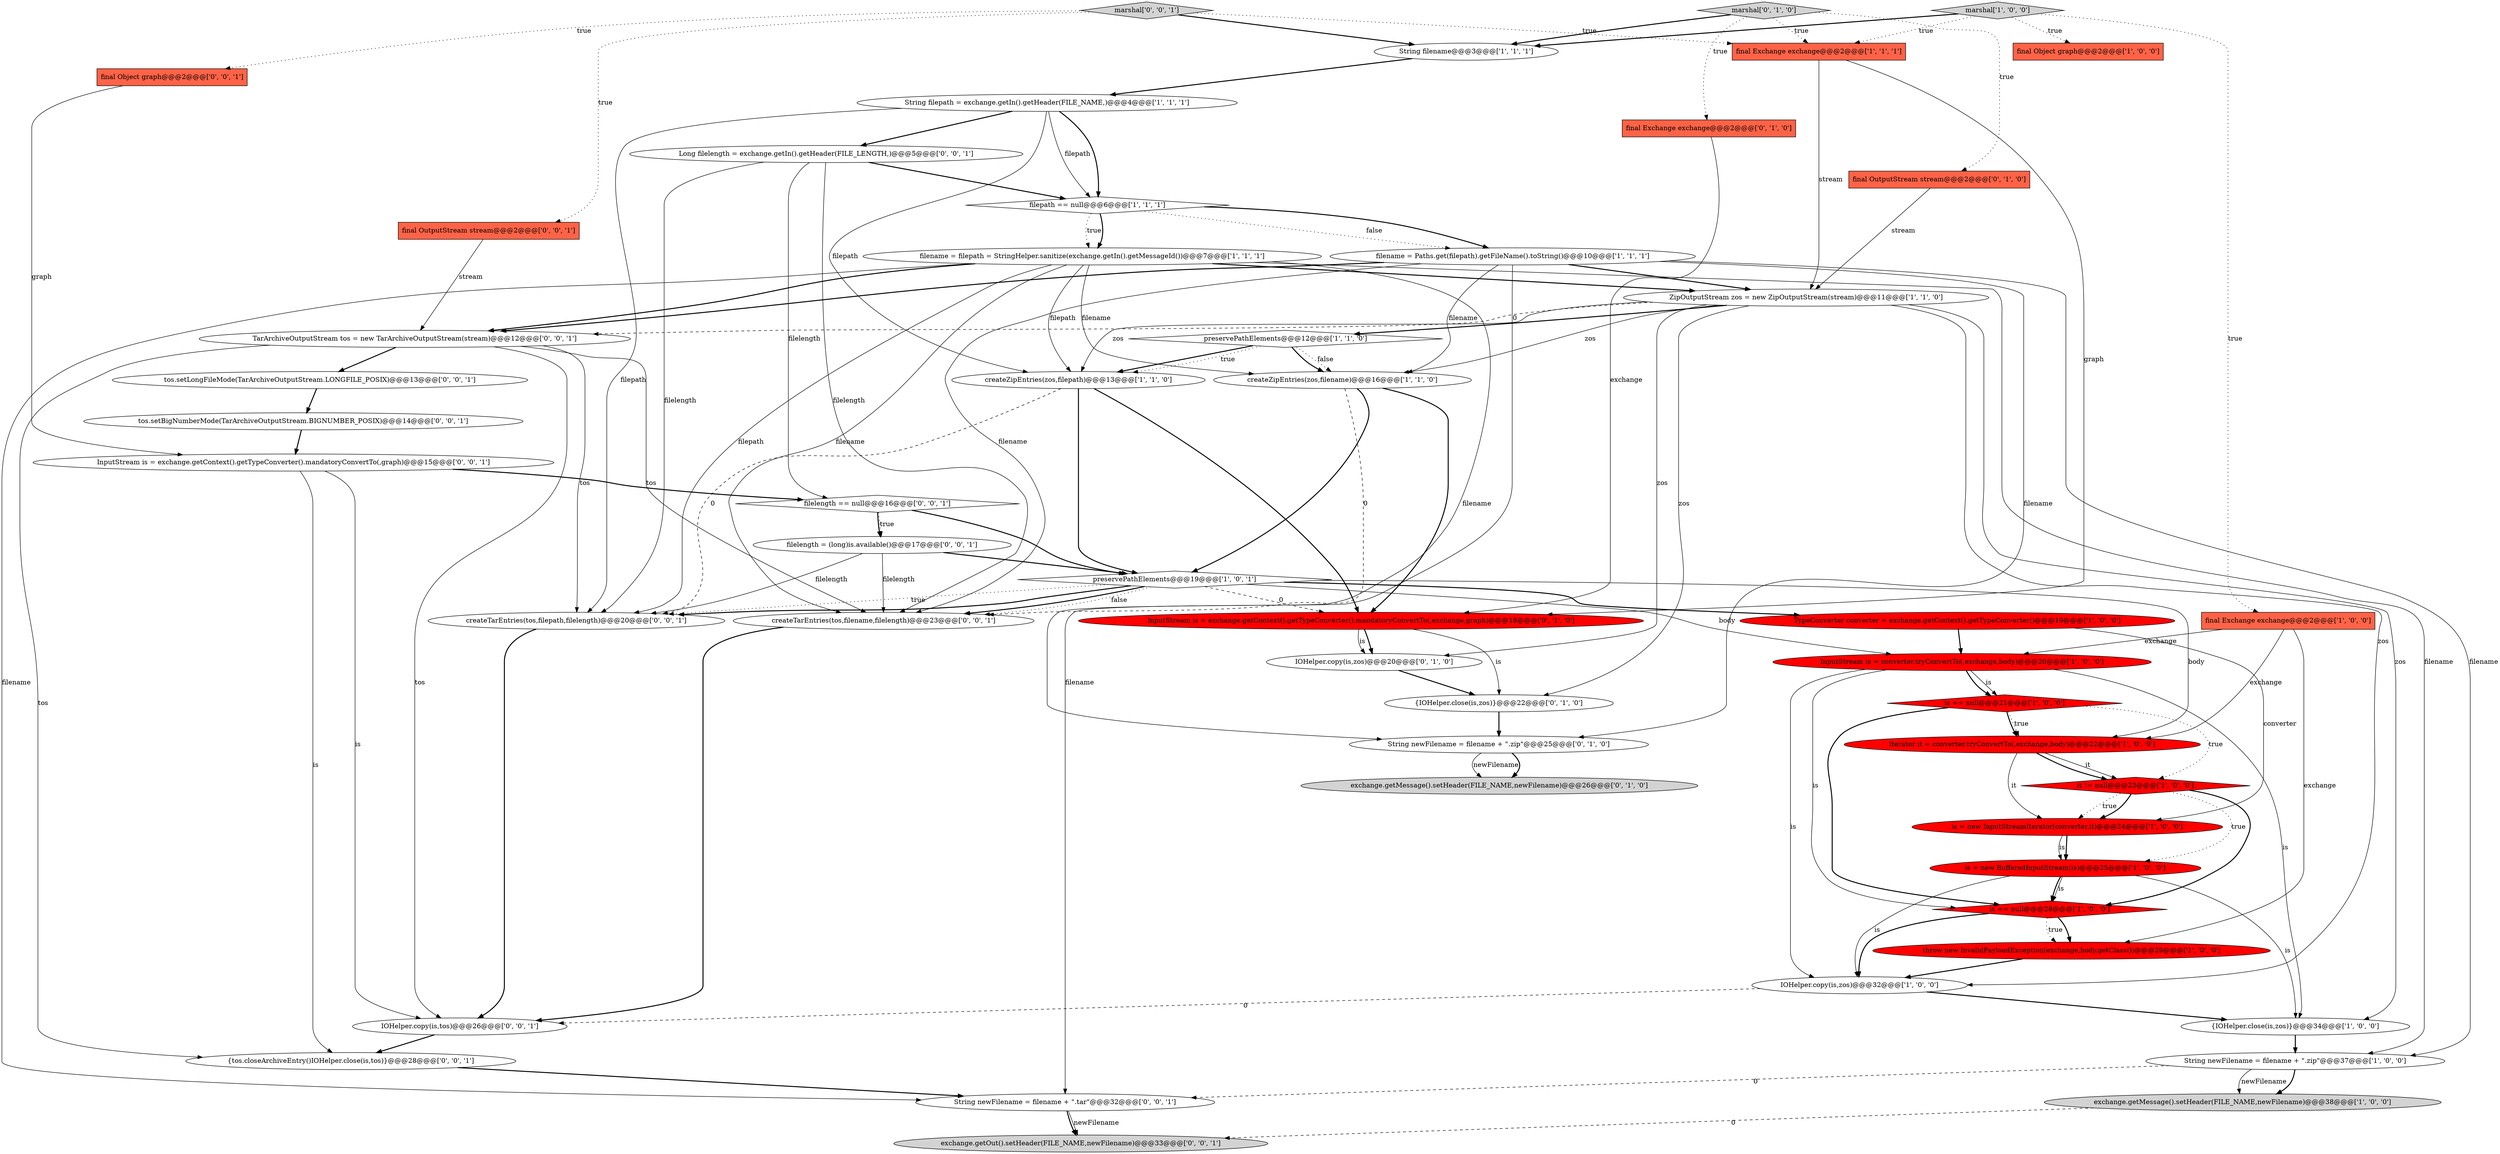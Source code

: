 digraph {
40 [style = filled, label = "{tos.closeArchiveEntry()IOHelper.close(is,tos)}@@@28@@@['0', '0', '1']", fillcolor = white, shape = ellipse image = "AAA0AAABBB3BBB"];
23 [style = filled, label = "filepath == null@@@6@@@['1', '1', '1']", fillcolor = white, shape = diamond image = "AAA0AAABBB1BBB"];
41 [style = filled, label = "String newFilename = filename + \".tar\"@@@32@@@['0', '0', '1']", fillcolor = white, shape = ellipse image = "AAA0AAABBB3BBB"];
13 [style = filled, label = "ZipOutputStream zos = new ZipOutputStream(stream)@@@11@@@['1', '1', '0']", fillcolor = white, shape = ellipse image = "AAA0AAABBB1BBB"];
35 [style = filled, label = "filelength = (long)is.available()@@@17@@@['0', '0', '1']", fillcolor = white, shape = ellipse image = "AAA0AAABBB3BBB"];
17 [style = filled, label = "final Exchange exchange@@@2@@@['1', '1', '1']", fillcolor = tomato, shape = box image = "AAA0AAABBB1BBB"];
32 [style = filled, label = "String newFilename = filename + \".zip\"@@@25@@@['0', '1', '0']", fillcolor = white, shape = ellipse image = "AAA0AAABBB2BBB"];
39 [style = filled, label = "final OutputStream stream@@@2@@@['0', '0', '1']", fillcolor = tomato, shape = box image = "AAA0AAABBB3BBB"];
1 [style = filled, label = "it != null@@@23@@@['1', '0', '0']", fillcolor = red, shape = diamond image = "AAA1AAABBB1BBB"];
47 [style = filled, label = "TarArchiveOutputStream tos = new TarArchiveOutputStream(stream)@@@12@@@['0', '0', '1']", fillcolor = white, shape = ellipse image = "AAA0AAABBB3BBB"];
27 [style = filled, label = "InputStream is = exchange.getContext().getTypeConverter().mandatoryConvertTo(,exchange,graph)@@@18@@@['0', '1', '0']", fillcolor = red, shape = ellipse image = "AAA1AAABBB2BBB"];
42 [style = filled, label = "filelength == null@@@16@@@['0', '0', '1']", fillcolor = white, shape = diamond image = "AAA0AAABBB3BBB"];
16 [style = filled, label = "filename = Paths.get(filepath).getFileName().toString()@@@10@@@['1', '1', '1']", fillcolor = white, shape = ellipse image = "AAA0AAABBB1BBB"];
5 [style = filled, label = "final Exchange exchange@@@2@@@['1', '0', '0']", fillcolor = tomato, shape = box image = "AAA0AAABBB1BBB"];
8 [style = filled, label = "throw new InvalidPayloadException(exchange,body.getClass())@@@29@@@['1', '0', '0']", fillcolor = red, shape = ellipse image = "AAA1AAABBB1BBB"];
9 [style = filled, label = "is = new BufferedInputStream(is)@@@25@@@['1', '0', '0']", fillcolor = red, shape = ellipse image = "AAA1AAABBB1BBB"];
24 [style = filled, label = "is = new InputStreamIterator(converter,it)@@@24@@@['1', '0', '0']", fillcolor = red, shape = ellipse image = "AAA1AAABBB1BBB"];
38 [style = filled, label = "marshal['0', '0', '1']", fillcolor = lightgray, shape = diamond image = "AAA0AAABBB3BBB"];
50 [style = filled, label = "IOHelper.copy(is,tos)@@@26@@@['0', '0', '1']", fillcolor = white, shape = ellipse image = "AAA0AAABBB3BBB"];
46 [style = filled, label = "createTarEntries(tos,filepath,filelength)@@@20@@@['0', '0', '1']", fillcolor = white, shape = ellipse image = "AAA0AAABBB3BBB"];
2 [style = filled, label = "filename = filepath = StringHelper.sanitize(exchange.getIn().getMessageId())@@@7@@@['1', '1', '1']", fillcolor = white, shape = ellipse image = "AAA0AAABBB1BBB"];
10 [style = filled, label = "String filepath = exchange.getIn().getHeader(FILE_NAME,)@@@4@@@['1', '1', '1']", fillcolor = white, shape = ellipse image = "AAA0AAABBB1BBB"];
6 [style = filled, label = "TypeConverter converter = exchange.getContext().getTypeConverter()@@@19@@@['1', '0', '0']", fillcolor = red, shape = ellipse image = "AAA1AAABBB1BBB"];
44 [style = filled, label = "InputStream is = exchange.getContext().getTypeConverter().mandatoryConvertTo(,graph)@@@15@@@['0', '0', '1']", fillcolor = white, shape = ellipse image = "AAA0AAABBB3BBB"];
22 [style = filled, label = "IOHelper.copy(is,zos)@@@32@@@['1', '0', '0']", fillcolor = white, shape = ellipse image = "AAA0AAABBB1BBB"];
33 [style = filled, label = "{IOHelper.close(is,zos)}@@@22@@@['0', '1', '0']", fillcolor = white, shape = ellipse image = "AAA0AAABBB2BBB"];
37 [style = filled, label = "exchange.getOut().setHeader(FILE_NAME,newFilename)@@@33@@@['0', '0', '1']", fillcolor = lightgray, shape = ellipse image = "AAA0AAABBB3BBB"];
14 [style = filled, label = "is == null@@@21@@@['1', '0', '0']", fillcolor = red, shape = diamond image = "AAA1AAABBB1BBB"];
30 [style = filled, label = "final Exchange exchange@@@2@@@['0', '1', '0']", fillcolor = tomato, shape = box image = "AAA0AAABBB2BBB"];
26 [style = filled, label = "createZipEntries(zos,filepath)@@@13@@@['1', '1', '0']", fillcolor = white, shape = ellipse image = "AAA0AAABBB1BBB"];
18 [style = filled, label = "String filename@@@3@@@['1', '1', '1']", fillcolor = white, shape = ellipse image = "AAA0AAABBB1BBB"];
29 [style = filled, label = "exchange.getMessage().setHeader(FILE_NAME,newFilename)@@@26@@@['0', '1', '0']", fillcolor = lightgray, shape = ellipse image = "AAA0AAABBB2BBB"];
0 [style = filled, label = "Iterator it = converter.tryConvertTo(,exchange,body)@@@22@@@['1', '0', '0']", fillcolor = red, shape = ellipse image = "AAA1AAABBB1BBB"];
45 [style = filled, label = "Long filelength = exchange.getIn().getHeader(FILE_LENGTH,)@@@5@@@['0', '0', '1']", fillcolor = white, shape = ellipse image = "AAA0AAABBB3BBB"];
15 [style = filled, label = "String newFilename = filename + \".zip\"@@@37@@@['1', '0', '0']", fillcolor = white, shape = ellipse image = "AAA0AAABBB1BBB"];
12 [style = filled, label = "exchange.getMessage().setHeader(FILE_NAME,newFilename)@@@38@@@['1', '0', '0']", fillcolor = lightgray, shape = ellipse image = "AAA0AAABBB1BBB"];
19 [style = filled, label = "preservePathElements@@@19@@@['1', '0', '1']", fillcolor = white, shape = diamond image = "AAA0AAABBB1BBB"];
34 [style = filled, label = "final OutputStream stream@@@2@@@['0', '1', '0']", fillcolor = tomato, shape = box image = "AAA0AAABBB2BBB"];
7 [style = filled, label = "is == null@@@28@@@['1', '0', '0']", fillcolor = red, shape = diamond image = "AAA1AAABBB1BBB"];
4 [style = filled, label = "{IOHelper.close(is,zos)}@@@34@@@['1', '0', '0']", fillcolor = white, shape = ellipse image = "AAA0AAABBB1BBB"];
21 [style = filled, label = "preservePathElements@@@12@@@['1', '1', '0']", fillcolor = white, shape = diamond image = "AAA0AAABBB1BBB"];
25 [style = filled, label = "marshal['1', '0', '0']", fillcolor = lightgray, shape = diamond image = "AAA0AAABBB1BBB"];
36 [style = filled, label = "final Object graph@@@2@@@['0', '0', '1']", fillcolor = tomato, shape = box image = "AAA0AAABBB3BBB"];
3 [style = filled, label = "createZipEntries(zos,filename)@@@16@@@['1', '1', '0']", fillcolor = white, shape = ellipse image = "AAA0AAABBB1BBB"];
11 [style = filled, label = "final Object graph@@@2@@@['1', '0', '0']", fillcolor = tomato, shape = box image = "AAA0AAABBB1BBB"];
43 [style = filled, label = "tos.setLongFileMode(TarArchiveOutputStream.LONGFILE_POSIX)@@@13@@@['0', '0', '1']", fillcolor = white, shape = ellipse image = "AAA0AAABBB3BBB"];
49 [style = filled, label = "tos.setBigNumberMode(TarArchiveOutputStream.BIGNUMBER_POSIX)@@@14@@@['0', '0', '1']", fillcolor = white, shape = ellipse image = "AAA0AAABBB3BBB"];
31 [style = filled, label = "IOHelper.copy(is,zos)@@@20@@@['0', '1', '0']", fillcolor = white, shape = ellipse image = "AAA0AAABBB2BBB"];
28 [style = filled, label = "marshal['0', '1', '0']", fillcolor = lightgray, shape = diamond image = "AAA0AAABBB2BBB"];
20 [style = filled, label = "InputStream is = converter.tryConvertTo(,exchange,body)@@@20@@@['1', '0', '0']", fillcolor = red, shape = ellipse image = "AAA1AAABBB1BBB"];
48 [style = filled, label = "createTarEntries(tos,filename,filelength)@@@23@@@['0', '0', '1']", fillcolor = white, shape = ellipse image = "AAA0AAABBB3BBB"];
19->27 [style = dashed, label="0"];
2->3 [style = solid, label="filename"];
5->20 [style = solid, label="exchange"];
14->0 [style = dotted, label="true"];
13->26 [style = solid, label="zos"];
34->13 [style = solid, label="stream"];
0->1 [style = solid, label="it"];
32->29 [style = solid, label="newFilename"];
4->15 [style = bold, label=""];
38->39 [style = dotted, label="true"];
21->3 [style = dotted, label="false"];
9->22 [style = solid, label="is"];
47->40 [style = solid, label="tos"];
9->7 [style = bold, label=""];
41->37 [style = solid, label="newFilename"];
7->8 [style = bold, label=""];
25->11 [style = dotted, label="true"];
14->7 [style = bold, label=""];
22->4 [style = bold, label=""];
3->27 [style = bold, label=""];
28->30 [style = dotted, label="true"];
21->26 [style = bold, label=""];
21->26 [style = dotted, label="true"];
47->46 [style = solid, label="tos"];
3->19 [style = bold, label=""];
13->31 [style = solid, label="zos"];
2->15 [style = solid, label="filename"];
2->48 [style = solid, label="filename"];
46->50 [style = bold, label=""];
47->48 [style = solid, label="tos"];
2->26 [style = solid, label="filepath"];
42->19 [style = bold, label=""];
21->3 [style = bold, label=""];
0->24 [style = solid, label="it"];
5->8 [style = solid, label="exchange"];
28->18 [style = bold, label=""];
12->37 [style = dashed, label="0"];
2->46 [style = solid, label="filepath"];
44->40 [style = solid, label="is"];
47->50 [style = solid, label="tos"];
9->4 [style = solid, label="is"];
41->37 [style = bold, label=""];
48->50 [style = bold, label=""];
27->31 [style = bold, label=""];
35->48 [style = solid, label="filelength"];
20->14 [style = bold, label=""];
47->43 [style = bold, label=""];
28->17 [style = dotted, label="true"];
20->7 [style = solid, label="is"];
19->6 [style = bold, label=""];
23->2 [style = dotted, label="true"];
30->27 [style = solid, label="exchange"];
8->22 [style = bold, label=""];
25->5 [style = dotted, label="true"];
26->27 [style = bold, label=""];
38->18 [style = bold, label=""];
24->9 [style = solid, label="is"];
31->33 [style = bold, label=""];
10->45 [style = bold, label=""];
20->22 [style = solid, label="is"];
5->0 [style = solid, label="exchange"];
15->12 [style = bold, label=""];
19->46 [style = bold, label=""];
14->1 [style = dotted, label="true"];
39->47 [style = solid, label="stream"];
16->41 [style = solid, label="filename"];
7->8 [style = dotted, label="true"];
28->34 [style = dotted, label="true"];
45->46 [style = solid, label="filelength"];
35->46 [style = solid, label="filelength"];
3->48 [style = dashed, label="0"];
44->42 [style = bold, label=""];
15->12 [style = solid, label="newFilename"];
16->13 [style = bold, label=""];
17->13 [style = solid, label="stream"];
45->23 [style = bold, label=""];
49->44 [style = bold, label=""];
19->20 [style = solid, label="body"];
25->18 [style = bold, label=""];
13->4 [style = solid, label="zos"];
26->19 [style = bold, label=""];
23->16 [style = dotted, label="false"];
1->7 [style = bold, label=""];
15->41 [style = dashed, label="0"];
6->20 [style = bold, label=""];
16->15 [style = solid, label="filename"];
7->22 [style = bold, label=""];
16->32 [style = solid, label="filename"];
10->23 [style = solid, label="filepath"];
16->48 [style = solid, label="filename"];
18->10 [style = bold, label=""];
10->23 [style = bold, label=""];
0->1 [style = bold, label=""];
10->26 [style = solid, label="filepath"];
13->22 [style = solid, label="zos"];
1->9 [style = dotted, label="true"];
17->27 [style = solid, label="graph"];
13->3 [style = solid, label="zos"];
33->32 [style = bold, label=""];
23->2 [style = bold, label=""];
2->47 [style = bold, label=""];
6->24 [style = solid, label="converter"];
38->36 [style = dotted, label="true"];
24->9 [style = bold, label=""];
45->42 [style = solid, label="filelength"];
2->41 [style = solid, label="filename"];
23->16 [style = bold, label=""];
19->48 [style = bold, label=""];
44->50 [style = solid, label="is"];
16->47 [style = bold, label=""];
1->24 [style = dotted, label="true"];
35->19 [style = bold, label=""];
45->48 [style = solid, label="filelength"];
22->50 [style = dashed, label="0"];
27->33 [style = solid, label="is"];
2->13 [style = bold, label=""];
42->35 [style = bold, label=""];
32->29 [style = bold, label=""];
19->0 [style = solid, label="body"];
14->0 [style = bold, label=""];
2->32 [style = solid, label="filename"];
25->17 [style = dotted, label="true"];
16->3 [style = solid, label="filename"];
1->24 [style = bold, label=""];
19->48 [style = dotted, label="false"];
20->14 [style = solid, label="is"];
50->40 [style = bold, label=""];
38->17 [style = dotted, label="true"];
40->41 [style = bold, label=""];
19->46 [style = dotted, label="true"];
20->4 [style = solid, label="is"];
42->35 [style = dotted, label="true"];
43->49 [style = bold, label=""];
27->31 [style = solid, label="is"];
13->47 [style = dashed, label="0"];
36->44 [style = solid, label="graph"];
13->21 [style = bold, label=""];
9->7 [style = solid, label="is"];
10->46 [style = solid, label="filepath"];
13->33 [style = solid, label="zos"];
26->46 [style = dashed, label="0"];
}
